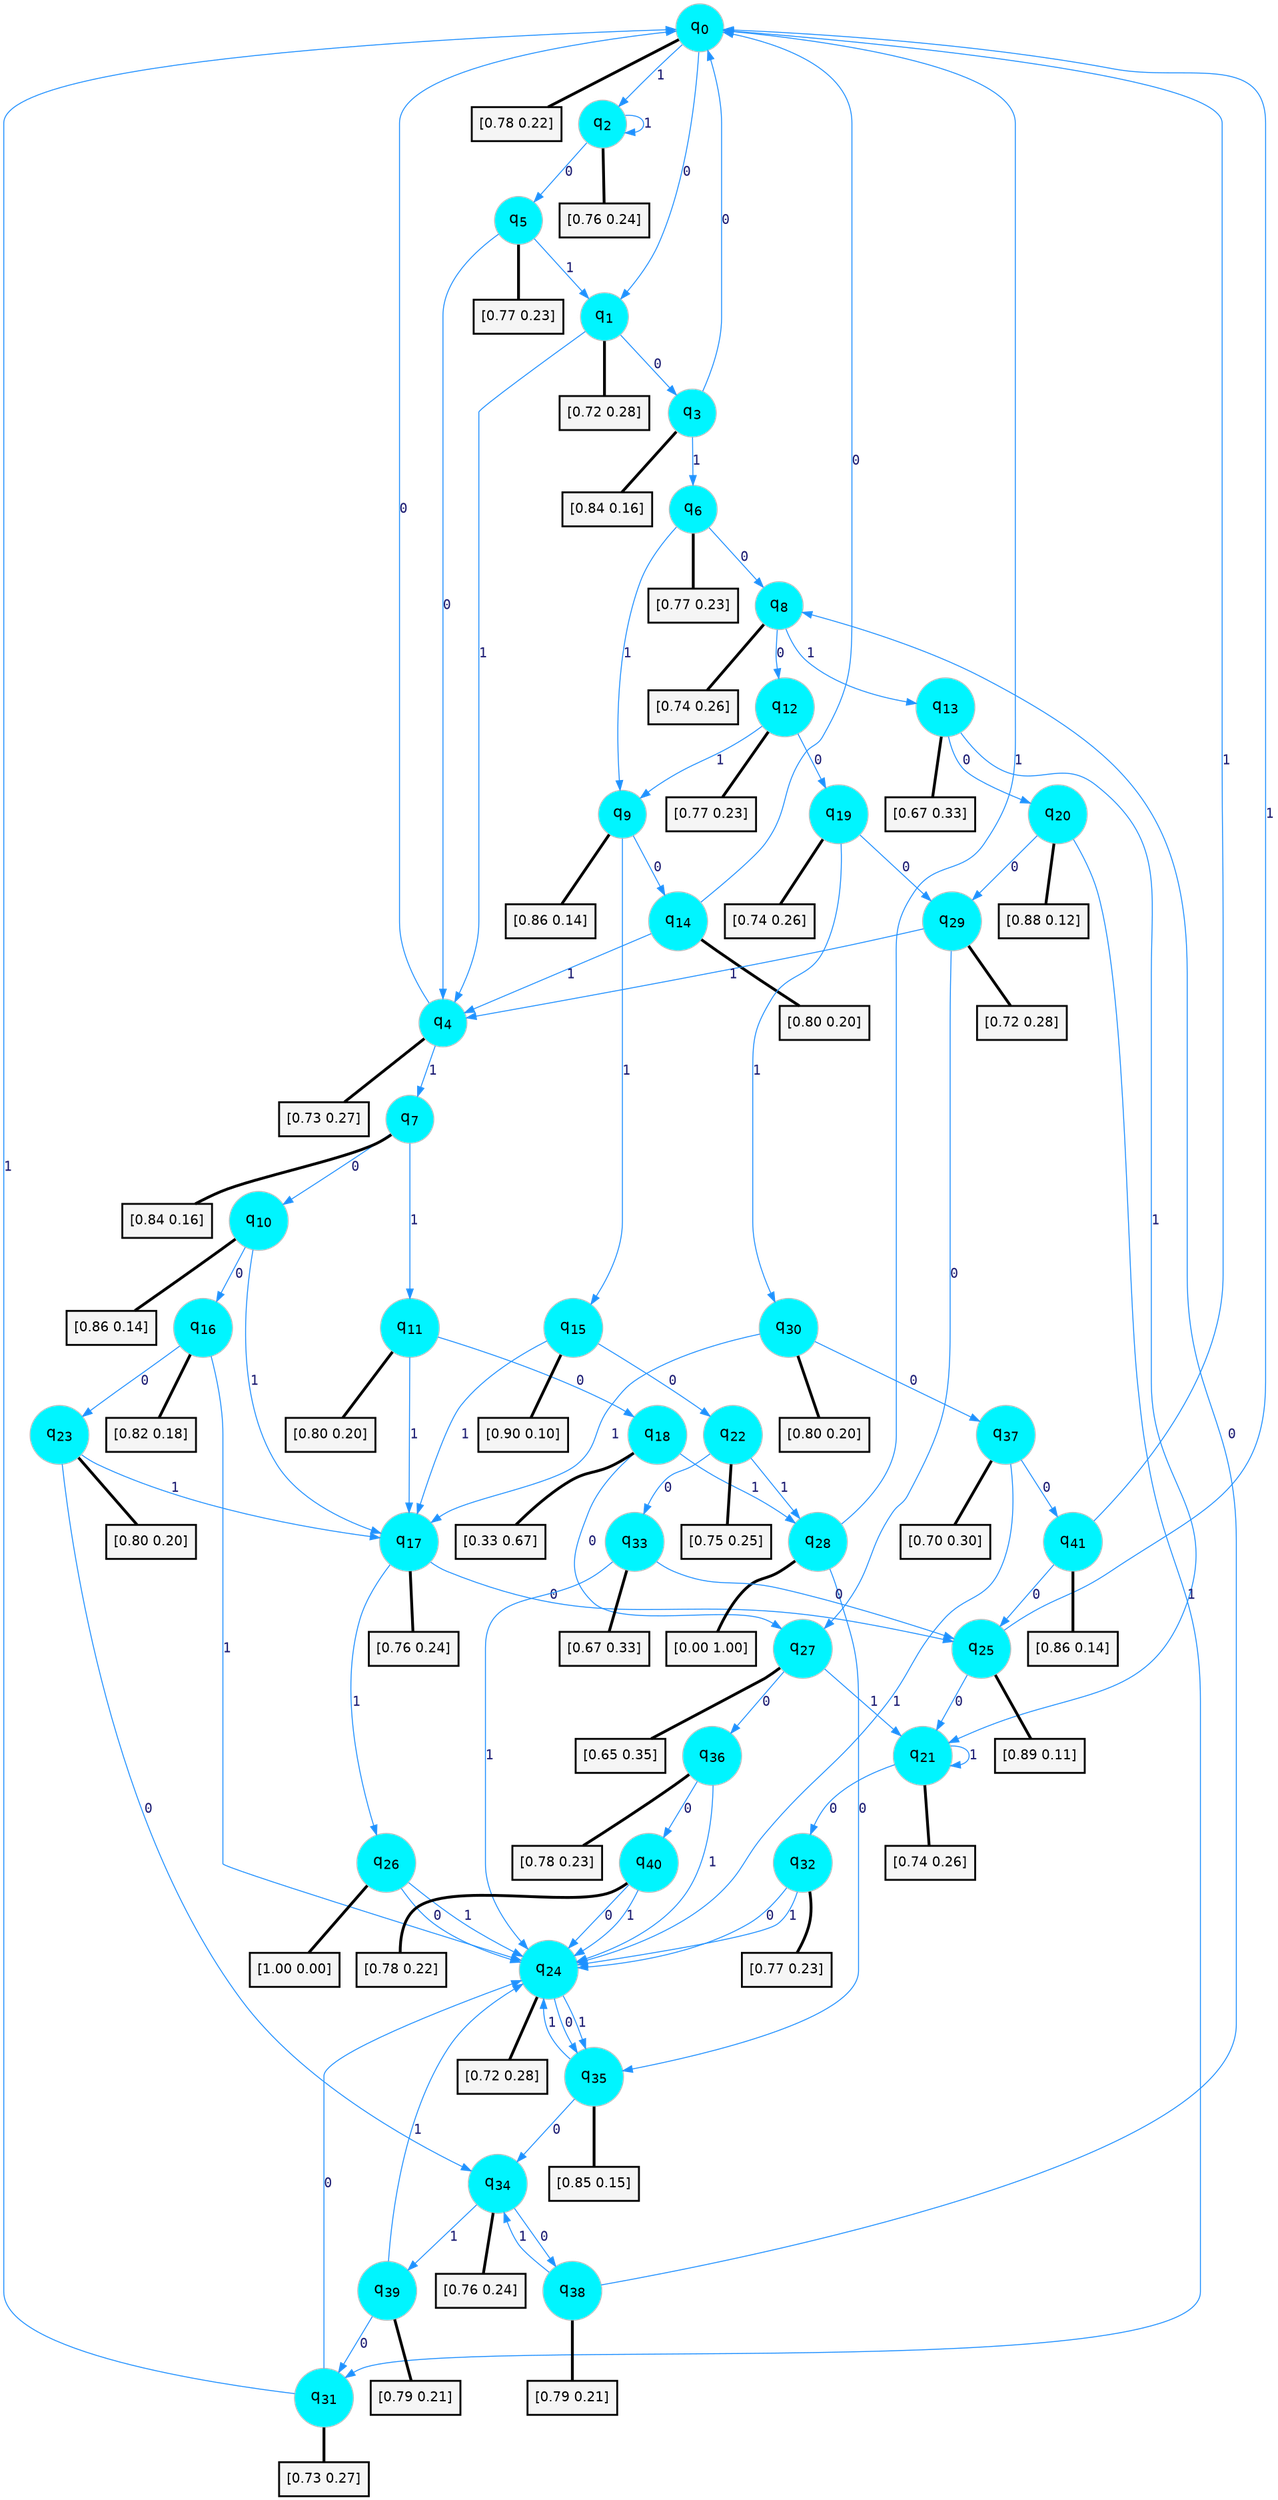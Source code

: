 digraph G {
graph [
bgcolor=transparent, dpi=300, rankdir=TD, size="40,25"];
node [
color=gray, fillcolor=turquoise1, fontcolor=black, fontname=Helvetica, fontsize=16, fontweight=bold, shape=circle, style=filled];
edge [
arrowsize=1, color=dodgerblue1, fontcolor=midnightblue, fontname=courier, fontweight=bold, penwidth=1, style=solid, weight=20];
0[label=<q<SUB>0</SUB>>];
1[label=<q<SUB>1</SUB>>];
2[label=<q<SUB>2</SUB>>];
3[label=<q<SUB>3</SUB>>];
4[label=<q<SUB>4</SUB>>];
5[label=<q<SUB>5</SUB>>];
6[label=<q<SUB>6</SUB>>];
7[label=<q<SUB>7</SUB>>];
8[label=<q<SUB>8</SUB>>];
9[label=<q<SUB>9</SUB>>];
10[label=<q<SUB>10</SUB>>];
11[label=<q<SUB>11</SUB>>];
12[label=<q<SUB>12</SUB>>];
13[label=<q<SUB>13</SUB>>];
14[label=<q<SUB>14</SUB>>];
15[label=<q<SUB>15</SUB>>];
16[label=<q<SUB>16</SUB>>];
17[label=<q<SUB>17</SUB>>];
18[label=<q<SUB>18</SUB>>];
19[label=<q<SUB>19</SUB>>];
20[label=<q<SUB>20</SUB>>];
21[label=<q<SUB>21</SUB>>];
22[label=<q<SUB>22</SUB>>];
23[label=<q<SUB>23</SUB>>];
24[label=<q<SUB>24</SUB>>];
25[label=<q<SUB>25</SUB>>];
26[label=<q<SUB>26</SUB>>];
27[label=<q<SUB>27</SUB>>];
28[label=<q<SUB>28</SUB>>];
29[label=<q<SUB>29</SUB>>];
30[label=<q<SUB>30</SUB>>];
31[label=<q<SUB>31</SUB>>];
32[label=<q<SUB>32</SUB>>];
33[label=<q<SUB>33</SUB>>];
34[label=<q<SUB>34</SUB>>];
35[label=<q<SUB>35</SUB>>];
36[label=<q<SUB>36</SUB>>];
37[label=<q<SUB>37</SUB>>];
38[label=<q<SUB>38</SUB>>];
39[label=<q<SUB>39</SUB>>];
40[label=<q<SUB>40</SUB>>];
41[label=<q<SUB>41</SUB>>];
42[label="[0.78 0.22]", shape=box,fontcolor=black, fontname=Helvetica, fontsize=14, penwidth=2, fillcolor=whitesmoke,color=black];
43[label="[0.72 0.28]", shape=box,fontcolor=black, fontname=Helvetica, fontsize=14, penwidth=2, fillcolor=whitesmoke,color=black];
44[label="[0.76 0.24]", shape=box,fontcolor=black, fontname=Helvetica, fontsize=14, penwidth=2, fillcolor=whitesmoke,color=black];
45[label="[0.84 0.16]", shape=box,fontcolor=black, fontname=Helvetica, fontsize=14, penwidth=2, fillcolor=whitesmoke,color=black];
46[label="[0.73 0.27]", shape=box,fontcolor=black, fontname=Helvetica, fontsize=14, penwidth=2, fillcolor=whitesmoke,color=black];
47[label="[0.77 0.23]", shape=box,fontcolor=black, fontname=Helvetica, fontsize=14, penwidth=2, fillcolor=whitesmoke,color=black];
48[label="[0.77 0.23]", shape=box,fontcolor=black, fontname=Helvetica, fontsize=14, penwidth=2, fillcolor=whitesmoke,color=black];
49[label="[0.84 0.16]", shape=box,fontcolor=black, fontname=Helvetica, fontsize=14, penwidth=2, fillcolor=whitesmoke,color=black];
50[label="[0.74 0.26]", shape=box,fontcolor=black, fontname=Helvetica, fontsize=14, penwidth=2, fillcolor=whitesmoke,color=black];
51[label="[0.86 0.14]", shape=box,fontcolor=black, fontname=Helvetica, fontsize=14, penwidth=2, fillcolor=whitesmoke,color=black];
52[label="[0.86 0.14]", shape=box,fontcolor=black, fontname=Helvetica, fontsize=14, penwidth=2, fillcolor=whitesmoke,color=black];
53[label="[0.80 0.20]", shape=box,fontcolor=black, fontname=Helvetica, fontsize=14, penwidth=2, fillcolor=whitesmoke,color=black];
54[label="[0.77 0.23]", shape=box,fontcolor=black, fontname=Helvetica, fontsize=14, penwidth=2, fillcolor=whitesmoke,color=black];
55[label="[0.67 0.33]", shape=box,fontcolor=black, fontname=Helvetica, fontsize=14, penwidth=2, fillcolor=whitesmoke,color=black];
56[label="[0.80 0.20]", shape=box,fontcolor=black, fontname=Helvetica, fontsize=14, penwidth=2, fillcolor=whitesmoke,color=black];
57[label="[0.90 0.10]", shape=box,fontcolor=black, fontname=Helvetica, fontsize=14, penwidth=2, fillcolor=whitesmoke,color=black];
58[label="[0.82 0.18]", shape=box,fontcolor=black, fontname=Helvetica, fontsize=14, penwidth=2, fillcolor=whitesmoke,color=black];
59[label="[0.76 0.24]", shape=box,fontcolor=black, fontname=Helvetica, fontsize=14, penwidth=2, fillcolor=whitesmoke,color=black];
60[label="[0.33 0.67]", shape=box,fontcolor=black, fontname=Helvetica, fontsize=14, penwidth=2, fillcolor=whitesmoke,color=black];
61[label="[0.74 0.26]", shape=box,fontcolor=black, fontname=Helvetica, fontsize=14, penwidth=2, fillcolor=whitesmoke,color=black];
62[label="[0.88 0.12]", shape=box,fontcolor=black, fontname=Helvetica, fontsize=14, penwidth=2, fillcolor=whitesmoke,color=black];
63[label="[0.74 0.26]", shape=box,fontcolor=black, fontname=Helvetica, fontsize=14, penwidth=2, fillcolor=whitesmoke,color=black];
64[label="[0.75 0.25]", shape=box,fontcolor=black, fontname=Helvetica, fontsize=14, penwidth=2, fillcolor=whitesmoke,color=black];
65[label="[0.80 0.20]", shape=box,fontcolor=black, fontname=Helvetica, fontsize=14, penwidth=2, fillcolor=whitesmoke,color=black];
66[label="[0.72 0.28]", shape=box,fontcolor=black, fontname=Helvetica, fontsize=14, penwidth=2, fillcolor=whitesmoke,color=black];
67[label="[0.89 0.11]", shape=box,fontcolor=black, fontname=Helvetica, fontsize=14, penwidth=2, fillcolor=whitesmoke,color=black];
68[label="[1.00 0.00]", shape=box,fontcolor=black, fontname=Helvetica, fontsize=14, penwidth=2, fillcolor=whitesmoke,color=black];
69[label="[0.65 0.35]", shape=box,fontcolor=black, fontname=Helvetica, fontsize=14, penwidth=2, fillcolor=whitesmoke,color=black];
70[label="[0.00 1.00]", shape=box,fontcolor=black, fontname=Helvetica, fontsize=14, penwidth=2, fillcolor=whitesmoke,color=black];
71[label="[0.72 0.28]", shape=box,fontcolor=black, fontname=Helvetica, fontsize=14, penwidth=2, fillcolor=whitesmoke,color=black];
72[label="[0.80 0.20]", shape=box,fontcolor=black, fontname=Helvetica, fontsize=14, penwidth=2, fillcolor=whitesmoke,color=black];
73[label="[0.73 0.27]", shape=box,fontcolor=black, fontname=Helvetica, fontsize=14, penwidth=2, fillcolor=whitesmoke,color=black];
74[label="[0.77 0.23]", shape=box,fontcolor=black, fontname=Helvetica, fontsize=14, penwidth=2, fillcolor=whitesmoke,color=black];
75[label="[0.67 0.33]", shape=box,fontcolor=black, fontname=Helvetica, fontsize=14, penwidth=2, fillcolor=whitesmoke,color=black];
76[label="[0.76 0.24]", shape=box,fontcolor=black, fontname=Helvetica, fontsize=14, penwidth=2, fillcolor=whitesmoke,color=black];
77[label="[0.85 0.15]", shape=box,fontcolor=black, fontname=Helvetica, fontsize=14, penwidth=2, fillcolor=whitesmoke,color=black];
78[label="[0.78 0.23]", shape=box,fontcolor=black, fontname=Helvetica, fontsize=14, penwidth=2, fillcolor=whitesmoke,color=black];
79[label="[0.70 0.30]", shape=box,fontcolor=black, fontname=Helvetica, fontsize=14, penwidth=2, fillcolor=whitesmoke,color=black];
80[label="[0.79 0.21]", shape=box,fontcolor=black, fontname=Helvetica, fontsize=14, penwidth=2, fillcolor=whitesmoke,color=black];
81[label="[0.79 0.21]", shape=box,fontcolor=black, fontname=Helvetica, fontsize=14, penwidth=2, fillcolor=whitesmoke,color=black];
82[label="[0.78 0.22]", shape=box,fontcolor=black, fontname=Helvetica, fontsize=14, penwidth=2, fillcolor=whitesmoke,color=black];
83[label="[0.86 0.14]", shape=box,fontcolor=black, fontname=Helvetica, fontsize=14, penwidth=2, fillcolor=whitesmoke,color=black];
0->1 [label=0];
0->2 [label=1];
0->42 [arrowhead=none, penwidth=3,color=black];
1->3 [label=0];
1->4 [label=1];
1->43 [arrowhead=none, penwidth=3,color=black];
2->5 [label=0];
2->2 [label=1];
2->44 [arrowhead=none, penwidth=3,color=black];
3->0 [label=0];
3->6 [label=1];
3->45 [arrowhead=none, penwidth=3,color=black];
4->0 [label=0];
4->7 [label=1];
4->46 [arrowhead=none, penwidth=3,color=black];
5->4 [label=0];
5->1 [label=1];
5->47 [arrowhead=none, penwidth=3,color=black];
6->8 [label=0];
6->9 [label=1];
6->48 [arrowhead=none, penwidth=3,color=black];
7->10 [label=0];
7->11 [label=1];
7->49 [arrowhead=none, penwidth=3,color=black];
8->12 [label=0];
8->13 [label=1];
8->50 [arrowhead=none, penwidth=3,color=black];
9->14 [label=0];
9->15 [label=1];
9->51 [arrowhead=none, penwidth=3,color=black];
10->16 [label=0];
10->17 [label=1];
10->52 [arrowhead=none, penwidth=3,color=black];
11->18 [label=0];
11->17 [label=1];
11->53 [arrowhead=none, penwidth=3,color=black];
12->19 [label=0];
12->9 [label=1];
12->54 [arrowhead=none, penwidth=3,color=black];
13->20 [label=0];
13->21 [label=1];
13->55 [arrowhead=none, penwidth=3,color=black];
14->0 [label=0];
14->4 [label=1];
14->56 [arrowhead=none, penwidth=3,color=black];
15->22 [label=0];
15->17 [label=1];
15->57 [arrowhead=none, penwidth=3,color=black];
16->23 [label=0];
16->24 [label=1];
16->58 [arrowhead=none, penwidth=3,color=black];
17->25 [label=0];
17->26 [label=1];
17->59 [arrowhead=none, penwidth=3,color=black];
18->27 [label=0];
18->28 [label=1];
18->60 [arrowhead=none, penwidth=3,color=black];
19->29 [label=0];
19->30 [label=1];
19->61 [arrowhead=none, penwidth=3,color=black];
20->29 [label=0];
20->31 [label=1];
20->62 [arrowhead=none, penwidth=3,color=black];
21->32 [label=0];
21->21 [label=1];
21->63 [arrowhead=none, penwidth=3,color=black];
22->33 [label=0];
22->28 [label=1];
22->64 [arrowhead=none, penwidth=3,color=black];
23->34 [label=0];
23->17 [label=1];
23->65 [arrowhead=none, penwidth=3,color=black];
24->35 [label=0];
24->35 [label=1];
24->66 [arrowhead=none, penwidth=3,color=black];
25->21 [label=0];
25->0 [label=1];
25->67 [arrowhead=none, penwidth=3,color=black];
26->24 [label=0];
26->24 [label=1];
26->68 [arrowhead=none, penwidth=3,color=black];
27->36 [label=0];
27->21 [label=1];
27->69 [arrowhead=none, penwidth=3,color=black];
28->35 [label=0];
28->0 [label=1];
28->70 [arrowhead=none, penwidth=3,color=black];
29->27 [label=0];
29->4 [label=1];
29->71 [arrowhead=none, penwidth=3,color=black];
30->37 [label=0];
30->17 [label=1];
30->72 [arrowhead=none, penwidth=3,color=black];
31->24 [label=0];
31->0 [label=1];
31->73 [arrowhead=none, penwidth=3,color=black];
32->24 [label=0];
32->24 [label=1];
32->74 [arrowhead=none, penwidth=3,color=black];
33->25 [label=0];
33->24 [label=1];
33->75 [arrowhead=none, penwidth=3,color=black];
34->38 [label=0];
34->39 [label=1];
34->76 [arrowhead=none, penwidth=3,color=black];
35->34 [label=0];
35->24 [label=1];
35->77 [arrowhead=none, penwidth=3,color=black];
36->40 [label=0];
36->24 [label=1];
36->78 [arrowhead=none, penwidth=3,color=black];
37->41 [label=0];
37->24 [label=1];
37->79 [arrowhead=none, penwidth=3,color=black];
38->8 [label=0];
38->34 [label=1];
38->80 [arrowhead=none, penwidth=3,color=black];
39->31 [label=0];
39->24 [label=1];
39->81 [arrowhead=none, penwidth=3,color=black];
40->24 [label=0];
40->24 [label=1];
40->82 [arrowhead=none, penwidth=3,color=black];
41->25 [label=0];
41->0 [label=1];
41->83 [arrowhead=none, penwidth=3,color=black];
}
